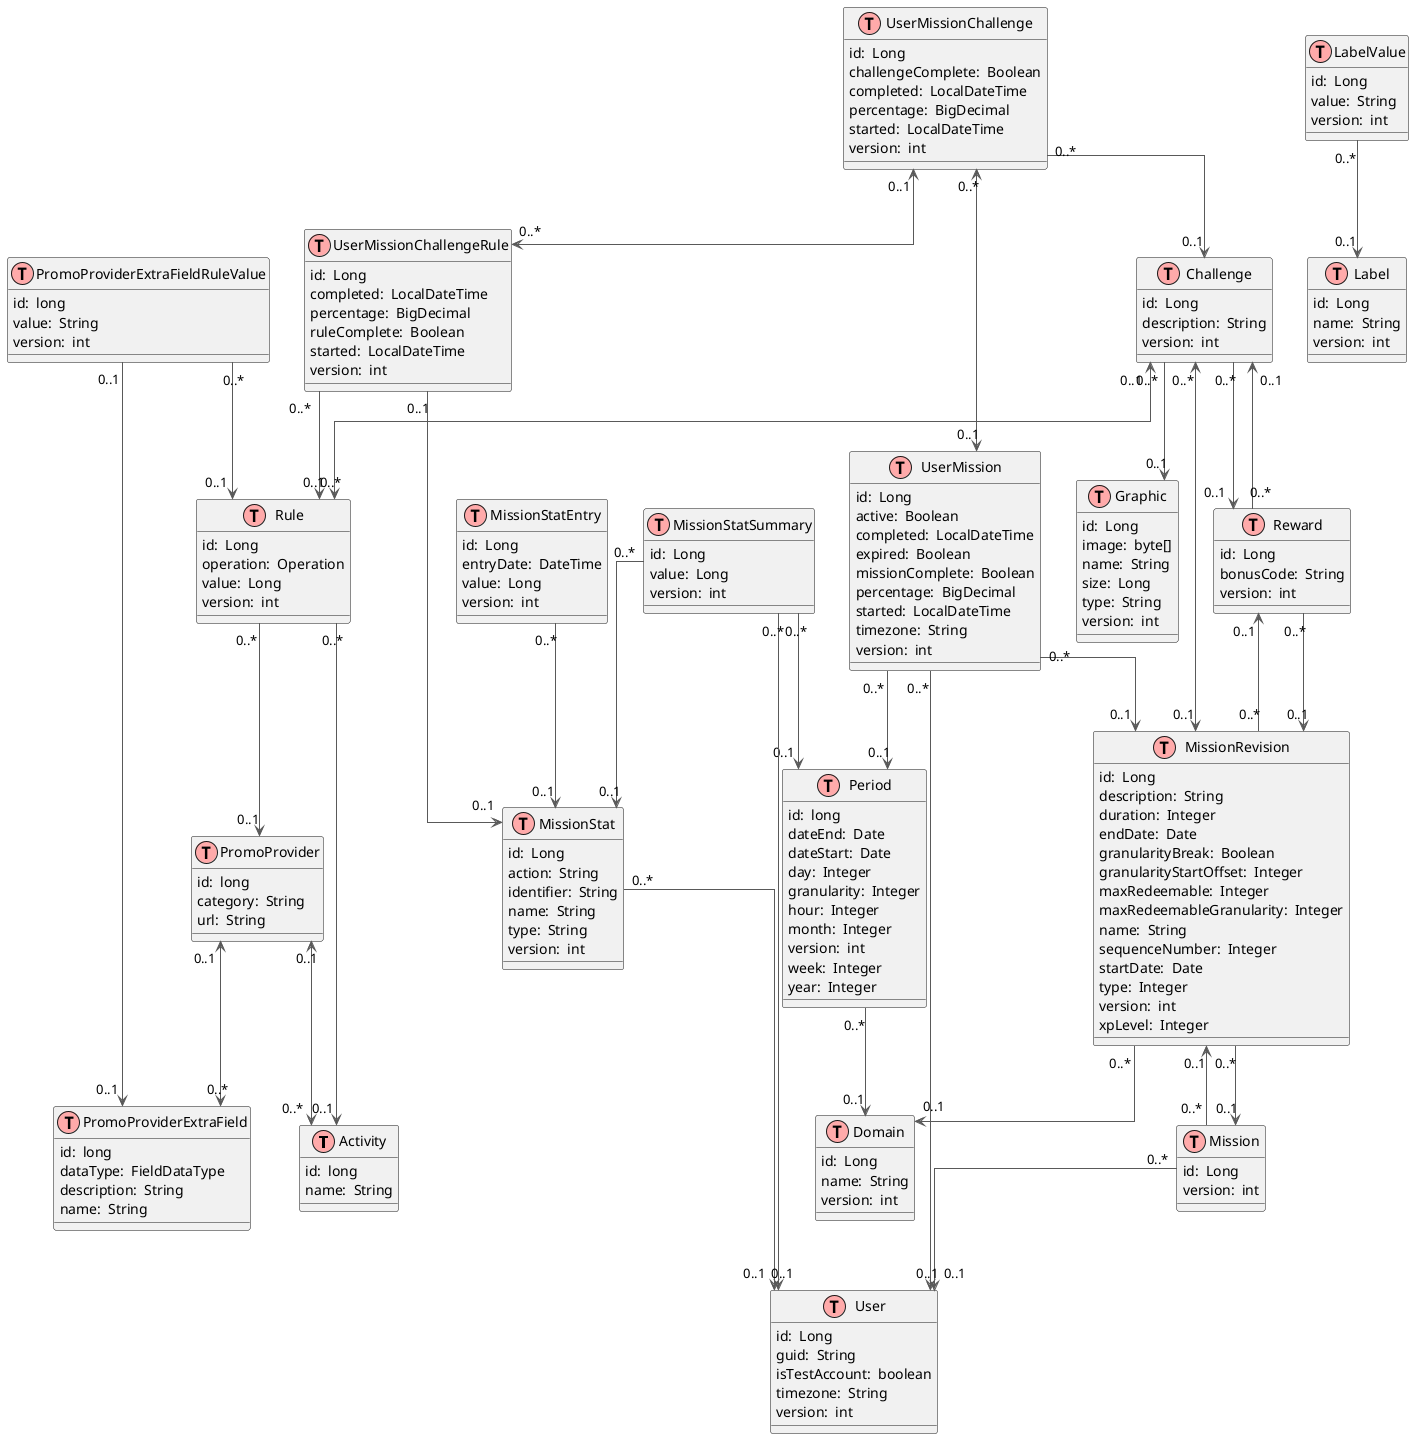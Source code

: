 .Database Layout
[plantuml]
----

@startuml

top to bottom direction
skinparam linetype ortho
!define Table(name) class name as "name" << (T,#FFAAAA) >>

Table(Activity) {
   id:  long 
   name:  String 
}
Table(Challenge) {
   id:  Long 
   description:  String 
   version:  int 
}
Table(Domain) {
   id:  Long 
   name:  String 
   version:  int 
}
Table(Graphic) {
   id:  Long 
   image:  byte[] 
   name:  String 
   size:  Long 
   type:  String 
   version:  int 
}
Table(Label) {
   id:  Long 
   name:  String 
   version:  int 
}
Table(LabelValue) {
   id:  Long 
   value:  String 
   version:  int 
}
Table(Mission) {
   id:  Long 
   version:  int 
}
Table(MissionRevision) {
   id:  Long 
   description:  String 
   duration:  Integer 
   endDate:  Date 
   granularityBreak:  Boolean 
   granularityStartOffset:  Integer 
   maxRedeemable:  Integer 
   maxRedeemableGranularity:  Integer 
   name:  String 
   sequenceNumber:  Integer 
   startDate:  Date 
   type:  Integer 
   version:  int 
   xpLevel:  Integer 
}
Table(MissionStat) {
   id:  Long 
   action:  String 
   identifier:  String 
   name:  String 
   type:  String 
   version:  int 
}
Table(MissionStatEntry) {
   id:  Long 
   entryDate:  DateTime 
   value:  Long 
   version:  int 
}
Table(MissionStatSummary) {
   id:  Long 
   value:  Long 
   version:  int 
}
Table(Period) {
   id:  long 
   dateEnd:  Date 
   dateStart:  Date 
   day:  Integer 
   granularity:  Integer 
   hour:  Integer 
   month:  Integer 
   version:  int 
   week:  Integer 
   year:  Integer 
}
Table(PromoProvider) {
   id:  long 
   category:  String 
   url:  String 
}
Table(PromoProviderExtraField) {
   id:  long 
   dataType:  FieldDataType 
   description:  String 
   name:  String 
}
Table(PromoProviderExtraFieldRuleValue) {
   id:  long 
   value:  String 
   version:  int 
}
Table(Reward) {
   id:  Long 
   bonusCode:  String 
   version:  int 
}
Table(Rule) {
   id:  Long 
   operation:  Operation 
   value:  Long 
   version:  int 
}
Table(User) {
   id:  Long 
   guid:  String 
   isTestAccount:  boolean 
   timezone:  String 
   version:  int 
}
Table(UserMission) {
   id:  Long 
   active:  Boolean 
   completed:  LocalDateTime 
   expired:  Boolean 
   missionComplete:  Boolean 
   percentage:  BigDecimal 
   started:  LocalDateTime 
   timezone:  String 
   version:  int 
}
Table(UserMissionChallenge) {
   id:  Long 
   challengeComplete:  Boolean 
   completed:  LocalDateTime 
   percentage:  BigDecimal 
   started:  LocalDateTime 
   version:  int 
}
Table(UserMissionChallengeRule) {
   id:  Long 
   completed:  LocalDateTime 
   percentage:  BigDecimal 
   ruleComplete:  Boolean 
   started:  LocalDateTime 
   version:  int 
}

Challenge                        "0..*" -[#595959,plain]-> "0..1" Graphic
Challenge                        "0..*" -[#595959,plain]-> "0..1" Reward                           
Challenge                        "0..1" <-[#595959,plain]-> "0..*" Rule                             
LabelValue                       "0..*" -[#595959,plain]-> "0..1" Label                            
Mission                          "0..*" -[#595959,plain]-> "0..1" MissionRevision                  
Mission                          "0..*" -[#595959,plain]-> "0..1" User                             
MissionRevision                  "0..1" <-[#595959,plain]-> "0..*" Challenge                        
MissionRevision                  "0..*" -[#595959,plain]-> "0..1" Domain                           
MissionRevision                  "0..*" -[#595959,plain]-> "0..1" Mission                          
MissionRevision                  "0..*" -[#595959,plain]-> "0..1" Reward                           
MissionStat                      "0..*" -[#595959,plain]-> "0..1" User                             
MissionStatEntry                 "0..*" -[#595959,plain]-> "0..1" MissionStat                      
MissionStatSummary               "0..*" -[#595959,plain]-> "0..1" MissionStat                      
MissionStatSummary               "0..*" -[#595959,plain]-> "0..1" Period                           
MissionStatSummary               "0..*" -[#595959,plain]-> "0..1" User                             
Period                           "0..*" -[#595959,plain]-> "0..1" Domain                           
PromoProvider                    "0..1" <-[#595959,plain]-> "0..*" Activity                         
PromoProvider                    "0..1" <-[#595959,plain]-> "0..*" PromoProviderExtraField          
PromoProviderExtraFieldRuleValue "0..1" -[#595959,plain]-> "0..1" PromoProviderExtraField          
PromoProviderExtraFieldRuleValue "0..*" -[#595959,plain]-> "0..1" Rule                             
Reward                           "0..*" -[#595959,plain]-> "0..1" Challenge                        
Reward                           "0..*" -[#595959,plain]-> "0..1" MissionRevision                  
Rule                             "0..*" -[#595959,plain]-> "0..1" Activity                         
Rule                             "0..*" -[#595959,plain]-> "0..1" PromoProvider                    
UserMission                      "0..*" -[#595959,plain]-> "0..1" MissionRevision                  
UserMission                      "0..*" -[#595959,plain]-> "0..1" Period                           
UserMission                      "0..*" -[#595959,plain]-> "0..1" User                             
UserMissionChallenge             "0..*" -[#595959,plain]-> "0..1" Challenge                        
UserMissionChallenge             "0..*" <-[#595959,plain]-> "0..1" UserMission                      
UserMissionChallenge             "0..1" <-[#595959,plain]-> "0..*" UserMissionChallengeRule         
UserMissionChallengeRule         "0..1" -[#595959,plain]-> "0..1" MissionStat                      
UserMissionChallengeRule         "0..*" -[#595959,plain]-> "0..1" Rule                             
@enduml
----